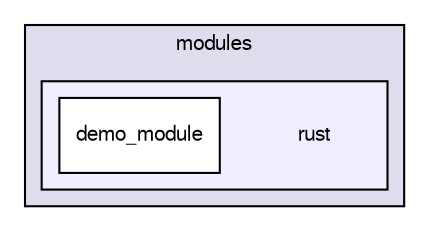 digraph "sw/airborne/modules/rust" {
  compound=true
  node [ fontsize="10", fontname="FreeSans"];
  edge [ labelfontsize="10", labelfontname="FreeSans"];
  subgraph clusterdir_c2abcdd6ccb39c3582929c0e3f5651c2 {
    graph [ bgcolor="#ddddee", pencolor="black", label="modules" fontname="FreeSans", fontsize="10", URL="dir_c2abcdd6ccb39c3582929c0e3f5651c2.html"]
  subgraph clusterdir_19eaf27296313f09cdbfc5bb25e0962f {
    graph [ bgcolor="#eeeeff", pencolor="black", label="" URL="dir_19eaf27296313f09cdbfc5bb25e0962f.html"];
    dir_19eaf27296313f09cdbfc5bb25e0962f [shape=plaintext label="rust"];
    dir_4d7dd91f9679a3cd9ee0cebc676c7025 [shape=box label="demo_module" color="black" fillcolor="white" style="filled" URL="dir_4d7dd91f9679a3cd9ee0cebc676c7025.html"];
  }
  }
}
